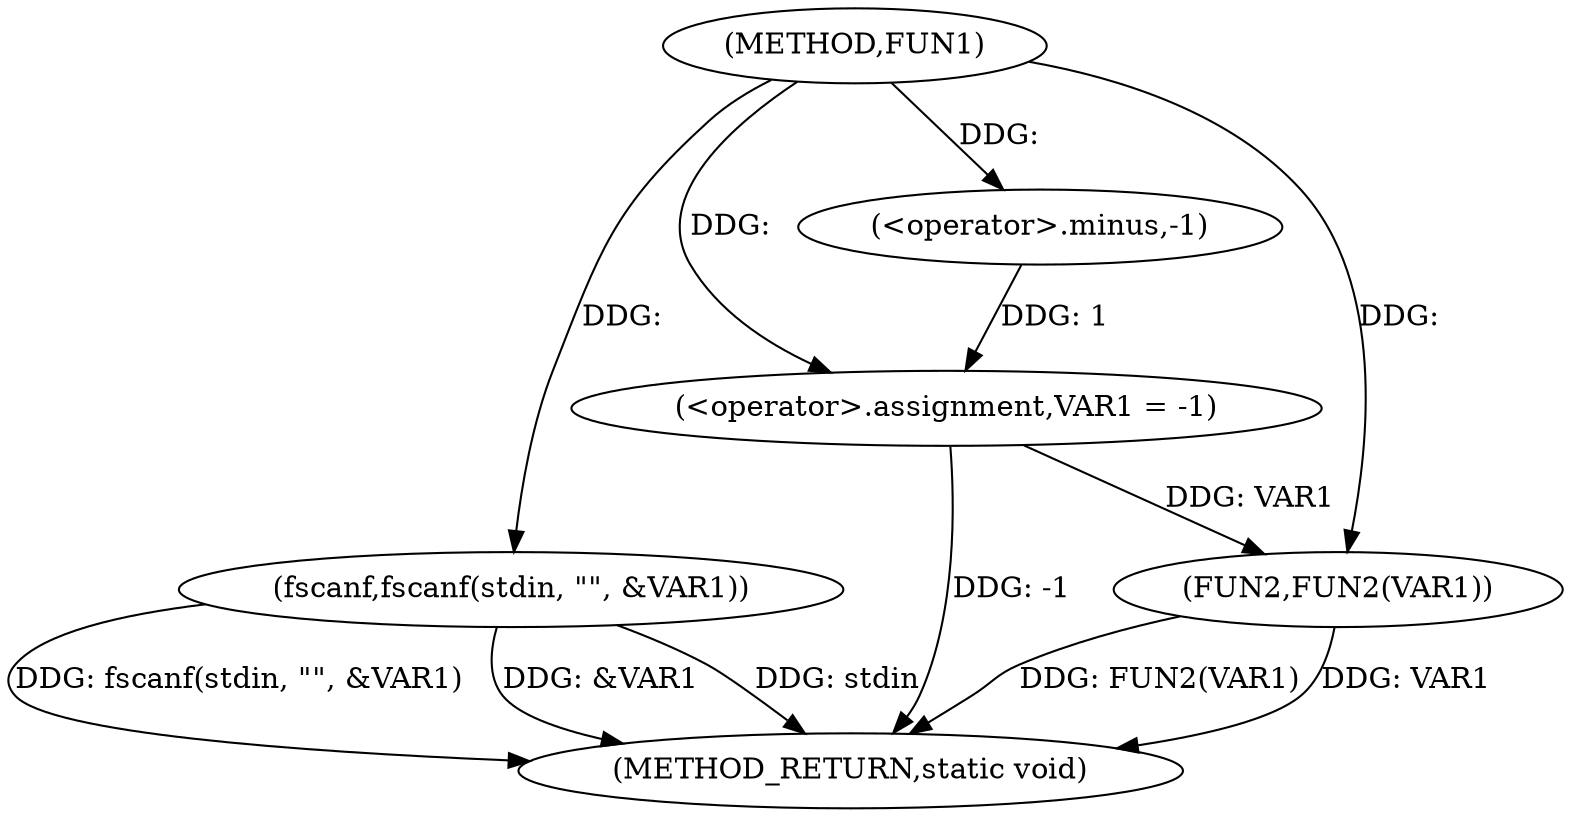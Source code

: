 digraph FUN1 {  
"1000100" [label = "(METHOD,FUN1)" ]
"1000114" [label = "(METHOD_RETURN,static void)" ]
"1000103" [label = "(<operator>.assignment,VAR1 = -1)" ]
"1000105" [label = "(<operator>.minus,-1)" ]
"1000107" [label = "(fscanf,fscanf(stdin, \"\", &VAR1))" ]
"1000112" [label = "(FUN2,FUN2(VAR1))" ]
  "1000107" -> "1000114"  [ label = "DDG: stdin"] 
  "1000107" -> "1000114"  [ label = "DDG: fscanf(stdin, \"\", &VAR1)"] 
  "1000103" -> "1000114"  [ label = "DDG: -1"] 
  "1000112" -> "1000114"  [ label = "DDG: FUN2(VAR1)"] 
  "1000112" -> "1000114"  [ label = "DDG: VAR1"] 
  "1000107" -> "1000114"  [ label = "DDG: &VAR1"] 
  "1000105" -> "1000103"  [ label = "DDG: 1"] 
  "1000100" -> "1000103"  [ label = "DDG: "] 
  "1000100" -> "1000105"  [ label = "DDG: "] 
  "1000100" -> "1000107"  [ label = "DDG: "] 
  "1000103" -> "1000112"  [ label = "DDG: VAR1"] 
  "1000100" -> "1000112"  [ label = "DDG: "] 
}

